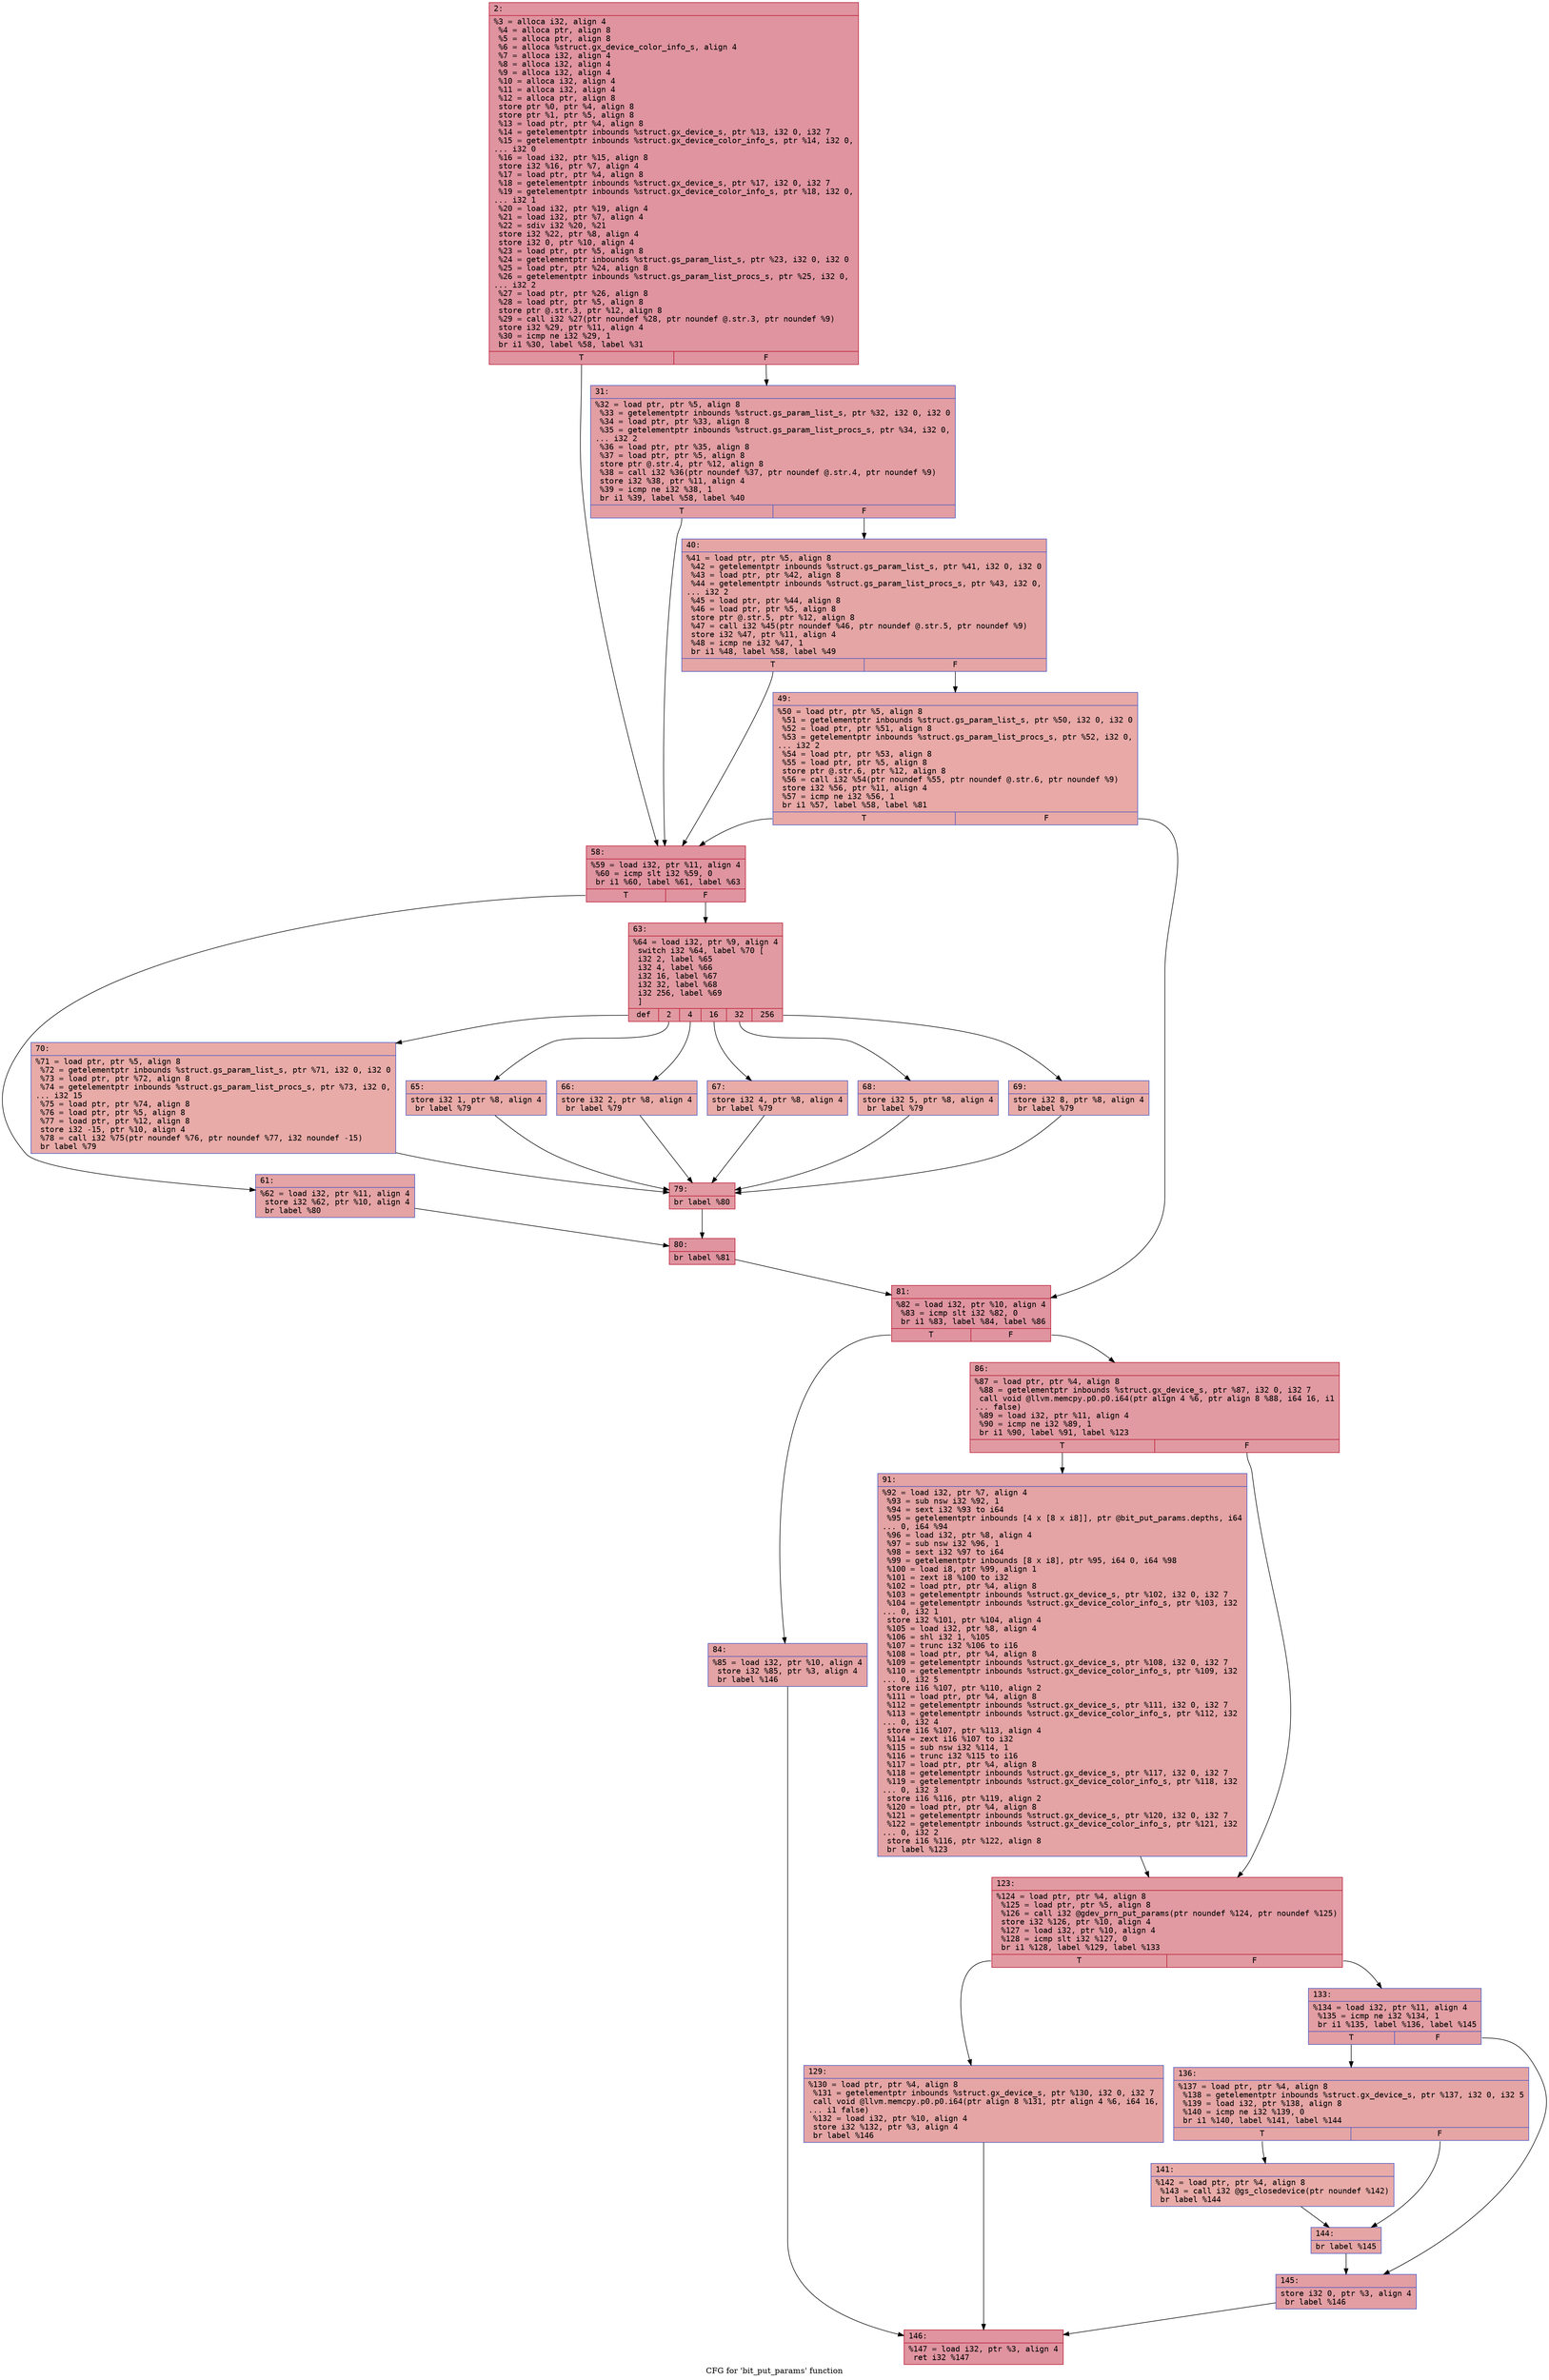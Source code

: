 digraph "CFG for 'bit_put_params' function" {
	label="CFG for 'bit_put_params' function";

	Node0x600001ede990 [shape=record,color="#b70d28ff", style=filled, fillcolor="#b70d2870" fontname="Courier",label="{2:\l|  %3 = alloca i32, align 4\l  %4 = alloca ptr, align 8\l  %5 = alloca ptr, align 8\l  %6 = alloca %struct.gx_device_color_info_s, align 4\l  %7 = alloca i32, align 4\l  %8 = alloca i32, align 4\l  %9 = alloca i32, align 4\l  %10 = alloca i32, align 4\l  %11 = alloca i32, align 4\l  %12 = alloca ptr, align 8\l  store ptr %0, ptr %4, align 8\l  store ptr %1, ptr %5, align 8\l  %13 = load ptr, ptr %4, align 8\l  %14 = getelementptr inbounds %struct.gx_device_s, ptr %13, i32 0, i32 7\l  %15 = getelementptr inbounds %struct.gx_device_color_info_s, ptr %14, i32 0,\l... i32 0\l  %16 = load i32, ptr %15, align 8\l  store i32 %16, ptr %7, align 4\l  %17 = load ptr, ptr %4, align 8\l  %18 = getelementptr inbounds %struct.gx_device_s, ptr %17, i32 0, i32 7\l  %19 = getelementptr inbounds %struct.gx_device_color_info_s, ptr %18, i32 0,\l... i32 1\l  %20 = load i32, ptr %19, align 4\l  %21 = load i32, ptr %7, align 4\l  %22 = sdiv i32 %20, %21\l  store i32 %22, ptr %8, align 4\l  store i32 0, ptr %10, align 4\l  %23 = load ptr, ptr %5, align 8\l  %24 = getelementptr inbounds %struct.gs_param_list_s, ptr %23, i32 0, i32 0\l  %25 = load ptr, ptr %24, align 8\l  %26 = getelementptr inbounds %struct.gs_param_list_procs_s, ptr %25, i32 0,\l... i32 2\l  %27 = load ptr, ptr %26, align 8\l  %28 = load ptr, ptr %5, align 8\l  store ptr @.str.3, ptr %12, align 8\l  %29 = call i32 %27(ptr noundef %28, ptr noundef @.str.3, ptr noundef %9)\l  store i32 %29, ptr %11, align 4\l  %30 = icmp ne i32 %29, 1\l  br i1 %30, label %58, label %31\l|{<s0>T|<s1>F}}"];
	Node0x600001ede990:s0 -> Node0x600001edead0[tooltip="2 -> 58\nProbability 50.00%" ];
	Node0x600001ede990:s1 -> Node0x600001ede9e0[tooltip="2 -> 31\nProbability 50.00%" ];
	Node0x600001ede9e0 [shape=record,color="#3d50c3ff", style=filled, fillcolor="#be242e70" fontname="Courier",label="{31:\l|  %32 = load ptr, ptr %5, align 8\l  %33 = getelementptr inbounds %struct.gs_param_list_s, ptr %32, i32 0, i32 0\l  %34 = load ptr, ptr %33, align 8\l  %35 = getelementptr inbounds %struct.gs_param_list_procs_s, ptr %34, i32 0,\l... i32 2\l  %36 = load ptr, ptr %35, align 8\l  %37 = load ptr, ptr %5, align 8\l  store ptr @.str.4, ptr %12, align 8\l  %38 = call i32 %36(ptr noundef %37, ptr noundef @.str.4, ptr noundef %9)\l  store i32 %38, ptr %11, align 4\l  %39 = icmp ne i32 %38, 1\l  br i1 %39, label %58, label %40\l|{<s0>T|<s1>F}}"];
	Node0x600001ede9e0:s0 -> Node0x600001edead0[tooltip="31 -> 58\nProbability 50.00%" ];
	Node0x600001ede9e0:s1 -> Node0x600001edea30[tooltip="31 -> 40\nProbability 50.00%" ];
	Node0x600001edea30 [shape=record,color="#3d50c3ff", style=filled, fillcolor="#c5333470" fontname="Courier",label="{40:\l|  %41 = load ptr, ptr %5, align 8\l  %42 = getelementptr inbounds %struct.gs_param_list_s, ptr %41, i32 0, i32 0\l  %43 = load ptr, ptr %42, align 8\l  %44 = getelementptr inbounds %struct.gs_param_list_procs_s, ptr %43, i32 0,\l... i32 2\l  %45 = load ptr, ptr %44, align 8\l  %46 = load ptr, ptr %5, align 8\l  store ptr @.str.5, ptr %12, align 8\l  %47 = call i32 %45(ptr noundef %46, ptr noundef @.str.5, ptr noundef %9)\l  store i32 %47, ptr %11, align 4\l  %48 = icmp ne i32 %47, 1\l  br i1 %48, label %58, label %49\l|{<s0>T|<s1>F}}"];
	Node0x600001edea30:s0 -> Node0x600001edead0[tooltip="40 -> 58\nProbability 50.00%" ];
	Node0x600001edea30:s1 -> Node0x600001edea80[tooltip="40 -> 49\nProbability 50.00%" ];
	Node0x600001edea80 [shape=record,color="#3d50c3ff", style=filled, fillcolor="#ca3b3770" fontname="Courier",label="{49:\l|  %50 = load ptr, ptr %5, align 8\l  %51 = getelementptr inbounds %struct.gs_param_list_s, ptr %50, i32 0, i32 0\l  %52 = load ptr, ptr %51, align 8\l  %53 = getelementptr inbounds %struct.gs_param_list_procs_s, ptr %52, i32 0,\l... i32 2\l  %54 = load ptr, ptr %53, align 8\l  %55 = load ptr, ptr %5, align 8\l  store ptr @.str.6, ptr %12, align 8\l  %56 = call i32 %54(ptr noundef %55, ptr noundef @.str.6, ptr noundef %9)\l  store i32 %56, ptr %11, align 4\l  %57 = icmp ne i32 %56, 1\l  br i1 %57, label %58, label %81\l|{<s0>T|<s1>F}}"];
	Node0x600001edea80:s0 -> Node0x600001edead0[tooltip="49 -> 58\nProbability 50.00%" ];
	Node0x600001edea80:s1 -> Node0x600001edee40[tooltip="49 -> 81\nProbability 50.00%" ];
	Node0x600001edead0 [shape=record,color="#b70d28ff", style=filled, fillcolor="#b70d2870" fontname="Courier",label="{58:\l|  %59 = load i32, ptr %11, align 4\l  %60 = icmp slt i32 %59, 0\l  br i1 %60, label %61, label %63\l|{<s0>T|<s1>F}}"];
	Node0x600001edead0:s0 -> Node0x600001edeb20[tooltip="58 -> 61\nProbability 37.50%" ];
	Node0x600001edead0:s1 -> Node0x600001edeb70[tooltip="58 -> 63\nProbability 62.50%" ];
	Node0x600001edeb20 [shape=record,color="#3d50c3ff", style=filled, fillcolor="#c32e3170" fontname="Courier",label="{61:\l|  %62 = load i32, ptr %11, align 4\l  store i32 %62, ptr %10, align 4\l  br label %80\l}"];
	Node0x600001edeb20 -> Node0x600001ededf0[tooltip="61 -> 80\nProbability 100.00%" ];
	Node0x600001edeb70 [shape=record,color="#b70d28ff", style=filled, fillcolor="#bb1b2c70" fontname="Courier",label="{63:\l|  %64 = load i32, ptr %9, align 4\l  switch i32 %64, label %70 [\l    i32 2, label %65\l    i32 4, label %66\l    i32 16, label %67\l    i32 32, label %68\l    i32 256, label %69\l  ]\l|{<s0>def|<s1>2|<s2>4|<s3>16|<s4>32|<s5>256}}"];
	Node0x600001edeb70:s0 -> Node0x600001eded50[tooltip="63 -> 70\nProbability 16.67%" ];
	Node0x600001edeb70:s1 -> Node0x600001edebc0[tooltip="63 -> 65\nProbability 16.67%" ];
	Node0x600001edeb70:s2 -> Node0x600001edec10[tooltip="63 -> 66\nProbability 16.67%" ];
	Node0x600001edeb70:s3 -> Node0x600001edec60[tooltip="63 -> 67\nProbability 16.67%" ];
	Node0x600001edeb70:s4 -> Node0x600001edecb0[tooltip="63 -> 68\nProbability 16.67%" ];
	Node0x600001edeb70:s5 -> Node0x600001eded00[tooltip="63 -> 69\nProbability 16.67%" ];
	Node0x600001edebc0 [shape=record,color="#3d50c3ff", style=filled, fillcolor="#cc403a70" fontname="Courier",label="{65:\l|  store i32 1, ptr %8, align 4\l  br label %79\l}"];
	Node0x600001edebc0 -> Node0x600001ededa0[tooltip="65 -> 79\nProbability 100.00%" ];
	Node0x600001edec10 [shape=record,color="#3d50c3ff", style=filled, fillcolor="#cc403a70" fontname="Courier",label="{66:\l|  store i32 2, ptr %8, align 4\l  br label %79\l}"];
	Node0x600001edec10 -> Node0x600001ededa0[tooltip="66 -> 79\nProbability 100.00%" ];
	Node0x600001edec60 [shape=record,color="#3d50c3ff", style=filled, fillcolor="#cc403a70" fontname="Courier",label="{67:\l|  store i32 4, ptr %8, align 4\l  br label %79\l}"];
	Node0x600001edec60 -> Node0x600001ededa0[tooltip="67 -> 79\nProbability 100.00%" ];
	Node0x600001edecb0 [shape=record,color="#3d50c3ff", style=filled, fillcolor="#cc403a70" fontname="Courier",label="{68:\l|  store i32 5, ptr %8, align 4\l  br label %79\l}"];
	Node0x600001edecb0 -> Node0x600001ededa0[tooltip="68 -> 79\nProbability 100.00%" ];
	Node0x600001eded00 [shape=record,color="#3d50c3ff", style=filled, fillcolor="#cc403a70" fontname="Courier",label="{69:\l|  store i32 8, ptr %8, align 4\l  br label %79\l}"];
	Node0x600001eded00 -> Node0x600001ededa0[tooltip="69 -> 79\nProbability 100.00%" ];
	Node0x600001eded50 [shape=record,color="#3d50c3ff", style=filled, fillcolor="#cc403a70" fontname="Courier",label="{70:\l|  %71 = load ptr, ptr %5, align 8\l  %72 = getelementptr inbounds %struct.gs_param_list_s, ptr %71, i32 0, i32 0\l  %73 = load ptr, ptr %72, align 8\l  %74 = getelementptr inbounds %struct.gs_param_list_procs_s, ptr %73, i32 0,\l... i32 15\l  %75 = load ptr, ptr %74, align 8\l  %76 = load ptr, ptr %5, align 8\l  %77 = load ptr, ptr %12, align 8\l  store i32 -15, ptr %10, align 4\l  %78 = call i32 %75(ptr noundef %76, ptr noundef %77, i32 noundef -15)\l  br label %79\l}"];
	Node0x600001eded50 -> Node0x600001ededa0[tooltip="70 -> 79\nProbability 100.00%" ];
	Node0x600001ededa0 [shape=record,color="#b70d28ff", style=filled, fillcolor="#bb1b2c70" fontname="Courier",label="{79:\l|  br label %80\l}"];
	Node0x600001ededa0 -> Node0x600001ededf0[tooltip="79 -> 80\nProbability 100.00%" ];
	Node0x600001ededf0 [shape=record,color="#b70d28ff", style=filled, fillcolor="#b70d2870" fontname="Courier",label="{80:\l|  br label %81\l}"];
	Node0x600001ededf0 -> Node0x600001edee40[tooltip="80 -> 81\nProbability 100.00%" ];
	Node0x600001edee40 [shape=record,color="#b70d28ff", style=filled, fillcolor="#b70d2870" fontname="Courier",label="{81:\l|  %82 = load i32, ptr %10, align 4\l  %83 = icmp slt i32 %82, 0\l  br i1 %83, label %84, label %86\l|{<s0>T|<s1>F}}"];
	Node0x600001edee40:s0 -> Node0x600001edee90[tooltip="81 -> 84\nProbability 37.50%" ];
	Node0x600001edee40:s1 -> Node0x600001edeee0[tooltip="81 -> 86\nProbability 62.50%" ];
	Node0x600001edee90 [shape=record,color="#3d50c3ff", style=filled, fillcolor="#c32e3170" fontname="Courier",label="{84:\l|  %85 = load i32, ptr %10, align 4\l  store i32 %85, ptr %3, align 4\l  br label %146\l}"];
	Node0x600001edee90 -> Node0x600001edf1b0[tooltip="84 -> 146\nProbability 100.00%" ];
	Node0x600001edeee0 [shape=record,color="#b70d28ff", style=filled, fillcolor="#bb1b2c70" fontname="Courier",label="{86:\l|  %87 = load ptr, ptr %4, align 8\l  %88 = getelementptr inbounds %struct.gx_device_s, ptr %87, i32 0, i32 7\l  call void @llvm.memcpy.p0.p0.i64(ptr align 4 %6, ptr align 8 %88, i64 16, i1\l... false)\l  %89 = load i32, ptr %11, align 4\l  %90 = icmp ne i32 %89, 1\l  br i1 %90, label %91, label %123\l|{<s0>T|<s1>F}}"];
	Node0x600001edeee0:s0 -> Node0x600001edef30[tooltip="86 -> 91\nProbability 50.00%" ];
	Node0x600001edeee0:s1 -> Node0x600001edef80[tooltip="86 -> 123\nProbability 50.00%" ];
	Node0x600001edef30 [shape=record,color="#3d50c3ff", style=filled, fillcolor="#c32e3170" fontname="Courier",label="{91:\l|  %92 = load i32, ptr %7, align 4\l  %93 = sub nsw i32 %92, 1\l  %94 = sext i32 %93 to i64\l  %95 = getelementptr inbounds [4 x [8 x i8]], ptr @bit_put_params.depths, i64\l... 0, i64 %94\l  %96 = load i32, ptr %8, align 4\l  %97 = sub nsw i32 %96, 1\l  %98 = sext i32 %97 to i64\l  %99 = getelementptr inbounds [8 x i8], ptr %95, i64 0, i64 %98\l  %100 = load i8, ptr %99, align 1\l  %101 = zext i8 %100 to i32\l  %102 = load ptr, ptr %4, align 8\l  %103 = getelementptr inbounds %struct.gx_device_s, ptr %102, i32 0, i32 7\l  %104 = getelementptr inbounds %struct.gx_device_color_info_s, ptr %103, i32\l... 0, i32 1\l  store i32 %101, ptr %104, align 4\l  %105 = load i32, ptr %8, align 4\l  %106 = shl i32 1, %105\l  %107 = trunc i32 %106 to i16\l  %108 = load ptr, ptr %4, align 8\l  %109 = getelementptr inbounds %struct.gx_device_s, ptr %108, i32 0, i32 7\l  %110 = getelementptr inbounds %struct.gx_device_color_info_s, ptr %109, i32\l... 0, i32 5\l  store i16 %107, ptr %110, align 2\l  %111 = load ptr, ptr %4, align 8\l  %112 = getelementptr inbounds %struct.gx_device_s, ptr %111, i32 0, i32 7\l  %113 = getelementptr inbounds %struct.gx_device_color_info_s, ptr %112, i32\l... 0, i32 4\l  store i16 %107, ptr %113, align 4\l  %114 = zext i16 %107 to i32\l  %115 = sub nsw i32 %114, 1\l  %116 = trunc i32 %115 to i16\l  %117 = load ptr, ptr %4, align 8\l  %118 = getelementptr inbounds %struct.gx_device_s, ptr %117, i32 0, i32 7\l  %119 = getelementptr inbounds %struct.gx_device_color_info_s, ptr %118, i32\l... 0, i32 3\l  store i16 %116, ptr %119, align 2\l  %120 = load ptr, ptr %4, align 8\l  %121 = getelementptr inbounds %struct.gx_device_s, ptr %120, i32 0, i32 7\l  %122 = getelementptr inbounds %struct.gx_device_color_info_s, ptr %121, i32\l... 0, i32 2\l  store i16 %116, ptr %122, align 8\l  br label %123\l}"];
	Node0x600001edef30 -> Node0x600001edef80[tooltip="91 -> 123\nProbability 100.00%" ];
	Node0x600001edef80 [shape=record,color="#b70d28ff", style=filled, fillcolor="#bb1b2c70" fontname="Courier",label="{123:\l|  %124 = load ptr, ptr %4, align 8\l  %125 = load ptr, ptr %5, align 8\l  %126 = call i32 @gdev_prn_put_params(ptr noundef %124, ptr noundef %125)\l  store i32 %126, ptr %10, align 4\l  %127 = load i32, ptr %10, align 4\l  %128 = icmp slt i32 %127, 0\l  br i1 %128, label %129, label %133\l|{<s0>T|<s1>F}}"];
	Node0x600001edef80:s0 -> Node0x600001edefd0[tooltip="123 -> 129\nProbability 37.50%" ];
	Node0x600001edef80:s1 -> Node0x600001edf020[tooltip="123 -> 133\nProbability 62.50%" ];
	Node0x600001edefd0 [shape=record,color="#3d50c3ff", style=filled, fillcolor="#c5333470" fontname="Courier",label="{129:\l|  %130 = load ptr, ptr %4, align 8\l  %131 = getelementptr inbounds %struct.gx_device_s, ptr %130, i32 0, i32 7\l  call void @llvm.memcpy.p0.p0.i64(ptr align 8 %131, ptr align 4 %6, i64 16,\l... i1 false)\l  %132 = load i32, ptr %10, align 4\l  store i32 %132, ptr %3, align 4\l  br label %146\l}"];
	Node0x600001edefd0 -> Node0x600001edf1b0[tooltip="129 -> 146\nProbability 100.00%" ];
	Node0x600001edf020 [shape=record,color="#3d50c3ff", style=filled, fillcolor="#be242e70" fontname="Courier",label="{133:\l|  %134 = load i32, ptr %11, align 4\l  %135 = icmp ne i32 %134, 1\l  br i1 %135, label %136, label %145\l|{<s0>T|<s1>F}}"];
	Node0x600001edf020:s0 -> Node0x600001edf070[tooltip="133 -> 136\nProbability 50.00%" ];
	Node0x600001edf020:s1 -> Node0x600001edf160[tooltip="133 -> 145\nProbability 50.00%" ];
	Node0x600001edf070 [shape=record,color="#3d50c3ff", style=filled, fillcolor="#c5333470" fontname="Courier",label="{136:\l|  %137 = load ptr, ptr %4, align 8\l  %138 = getelementptr inbounds %struct.gx_device_s, ptr %137, i32 0, i32 5\l  %139 = load i32, ptr %138, align 8\l  %140 = icmp ne i32 %139, 0\l  br i1 %140, label %141, label %144\l|{<s0>T|<s1>F}}"];
	Node0x600001edf070:s0 -> Node0x600001edf0c0[tooltip="136 -> 141\nProbability 62.50%" ];
	Node0x600001edf070:s1 -> Node0x600001edf110[tooltip="136 -> 144\nProbability 37.50%" ];
	Node0x600001edf0c0 [shape=record,color="#3d50c3ff", style=filled, fillcolor="#cc403a70" fontname="Courier",label="{141:\l|  %142 = load ptr, ptr %4, align 8\l  %143 = call i32 @gs_closedevice(ptr noundef %142)\l  br label %144\l}"];
	Node0x600001edf0c0 -> Node0x600001edf110[tooltip="141 -> 144\nProbability 100.00%" ];
	Node0x600001edf110 [shape=record,color="#3d50c3ff", style=filled, fillcolor="#c5333470" fontname="Courier",label="{144:\l|  br label %145\l}"];
	Node0x600001edf110 -> Node0x600001edf160[tooltip="144 -> 145\nProbability 100.00%" ];
	Node0x600001edf160 [shape=record,color="#3d50c3ff", style=filled, fillcolor="#be242e70" fontname="Courier",label="{145:\l|  store i32 0, ptr %3, align 4\l  br label %146\l}"];
	Node0x600001edf160 -> Node0x600001edf1b0[tooltip="145 -> 146\nProbability 100.00%" ];
	Node0x600001edf1b0 [shape=record,color="#b70d28ff", style=filled, fillcolor="#b70d2870" fontname="Courier",label="{146:\l|  %147 = load i32, ptr %3, align 4\l  ret i32 %147\l}"];
}
